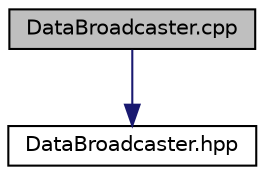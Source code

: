 digraph "DataBroadcaster.cpp"
{
  edge [fontname="Helvetica",fontsize="10",labelfontname="Helvetica",labelfontsize="10"];
  node [fontname="Helvetica",fontsize="10",shape=record];
  Node1 [label="DataBroadcaster.cpp",height=0.2,width=0.4,color="black", fillcolor="grey75", style="filled", fontcolor="black"];
  Node1 -> Node2 [color="midnightblue",fontsize="10",style="solid",fontname="Helvetica"];
  Node2 [label="DataBroadcaster.hpp",height=0.2,width=0.4,color="black", fillcolor="white", style="filled",URL="$d4/d56/_data_broadcaster_8hpp.html"];
}
